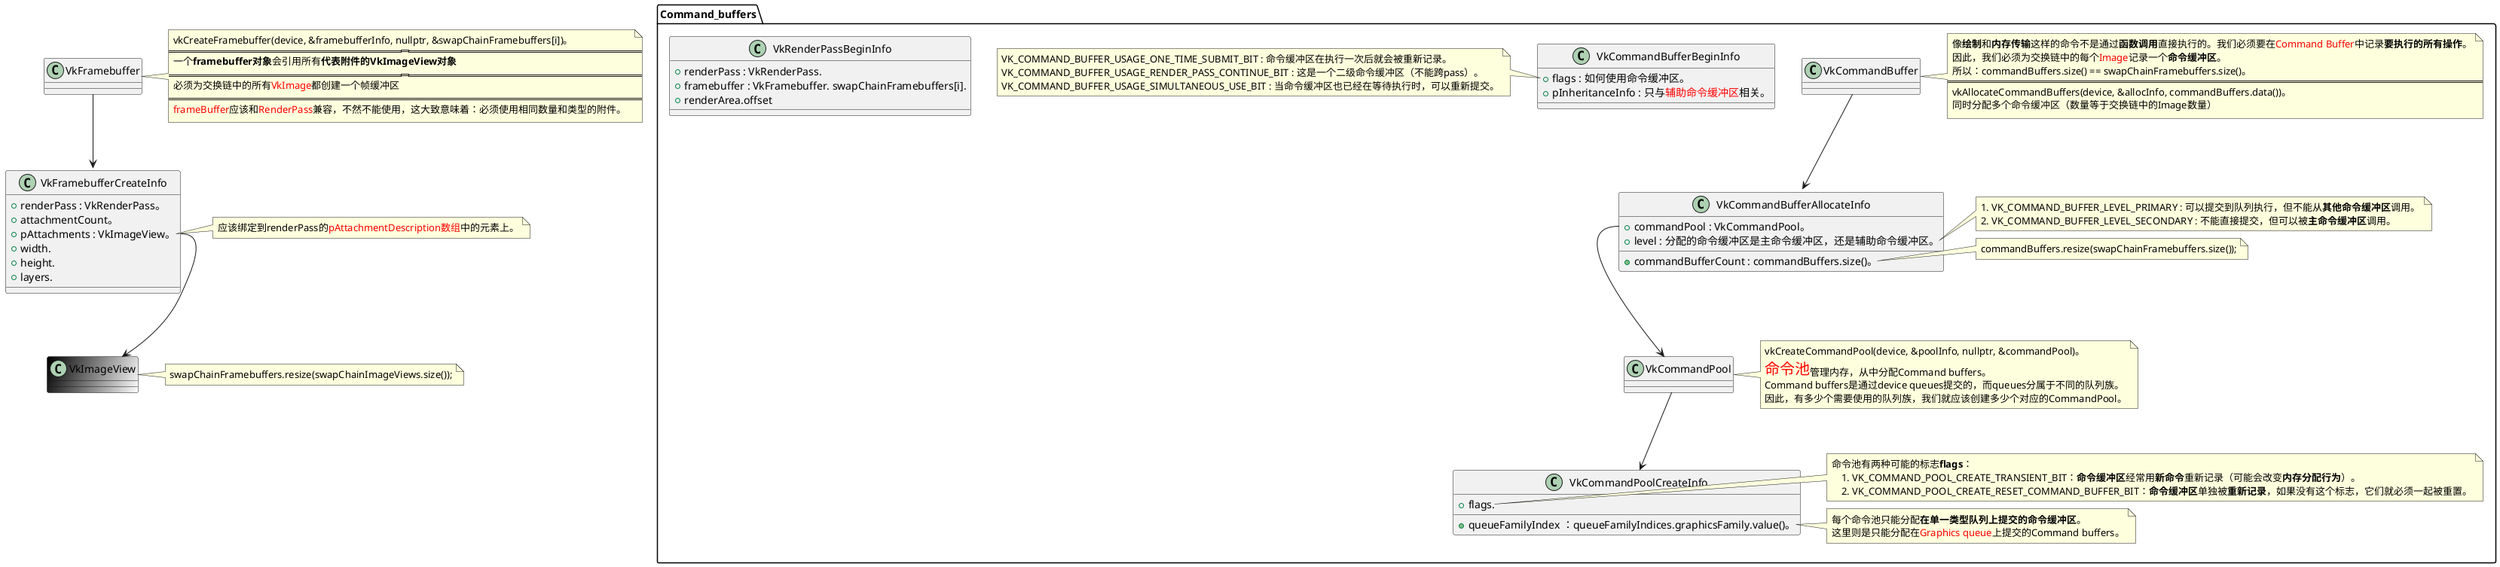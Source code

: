 @startuml

class VkImageView #Black/White{

}
note right of VkImageView
    swapChainFramebuffers.resize(swapChainImageViews.size());
end note

class VkFramebufferCreateInfo{
    +renderPass : VkRenderPass。
    +attachmentCount。
    +pAttachments : VkImageView。
    +width.
    +height.
    +layers.
}
note right of VkFramebufferCreateInfo::pAttachments
    应该绑定到renderPass的<color:#Red>pAttachmentDescription数组</color>中的元素上。
end note

class VkFramebuffer{

}
note right of VkFramebuffer
    vkCreateFramebuffer(device, &framebufferInfo, nullptr, &swapChainFramebuffers[i])。
    ==================
    一个**framebuffer对象**会引用所有**代表附件的VkImageView对象**
    ==================
    必须为交换链中的所有<color:#Red>VkImage</color>都创建一个帧缓冲区
    ==================
    <color:#Red>frameBuffer</color>应该和<color:#Red>RenderPass</color>兼容，不然不能使用，这大致意味着：必须使用相同数量和类型的附件。
end note

VkFramebuffer --> VkFramebufferCreateInfo
VkFramebufferCreateInfo::pAttachments --> VkImageView

package Command_buffers {
    class VkCommandPool{
    }
    note right of VkCommandPool
        vkCreateCommandPool(device, &poolInfo, nullptr, &commandPool)。
        <size:20><color:#Red>命令池</color></size>管理内存，从中分配Command buffers。
        Command buffers是通过device queues提交的，而queues分属于不同的队列族。
        因此，有多少个需要使用的队列族，我们就应该创建多少个对应的CommandPool。
    end note    

    class VkCommandPoolCreateInfo{
        +queueFamilyIndex ：queueFamilyIndices.graphicsFamily.value()。
        +flags.
    }
    note right of VkCommandPoolCreateInfo::flags
        命令池有两种可能的标志**flags**：
            1. VK_COMMAND_POOL_CREATE_TRANSIENT_BIT：**命令缓冲区**经常用**新命令**重新记录（可能会改变**内存分配行为**）。
            2. VK_COMMAND_POOL_CREATE_RESET_COMMAND_BUFFER_BIT：**命令缓冲区**单独被**重新记录**，如果没有这个标志，它们就必须一起被重置。
    end note
    note right of VkCommandPoolCreateInfo::queueFamilyIndex
        每个命令池只能分配**在单一类型队列上提交的命令缓冲区**。
        这里则是只能分配在<color:#Red>Graphics queue</color>上提交的Command buffers。
    end note

    VkCommandPool --> VkCommandPoolCreateInfo

    class VkCommandBuffer{

    }
    note right of VkCommandBuffer
        像**绘制**和**内存传输**这样的命令不是通过**函数调用**直接执行的。我们必须要在<color:#Red>Command Buffer</color>中记录**要执行的所有操作**。
        因此，我们必须为交换链中的每个<color:#Red>Image</color>记录一个**命令缓冲区**。
        所以：commandBuffers.size() == swapChainFramebuffers.size()。
        ==============
        vkAllocateCommandBuffers(device, &allocInfo, commandBuffers.data())。
        同时分配多个命令缓冲区（数量等于交换链中的Image数量）
    end note

    class VkCommandBufferAllocateInfo{
        +commandPool : VkCommandPool。
        +level : 分配的命令缓冲区是主命令缓冲区，还是辅助命令缓冲区。
        +commandBufferCount : commandBuffers.size()。
    }
    note right of VkCommandBufferAllocateInfo::level
        1. VK_COMMAND_BUFFER_LEVEL_PRIMARY : 可以提交到队列执行，但不能从**其他命令缓冲区**调用。
        2. VK_COMMAND_BUFFER_LEVEL_SECONDARY : 不能直接提交，但可以被**主命令缓冲区**调用。
    end note
    note right of VkCommandBufferAllocateInfo::commandBufferCount
        commandBuffers.resize(swapChainFramebuffers.size());
    end note

    VkCommandBuffer --> VkCommandBufferAllocateInfo
    VkCommandBufferAllocateInfo::commandPool --> VkCommandPool

    class VkCommandBufferBeginInfo{
        +flags : 如何使用命令缓冲区。
        +pInheritanceInfo : 只与<color:#Red>辅助命令缓冲区</color>相关。
    }
    note left of VkCommandBufferBeginInfo::flags
        VK_COMMAND_BUFFER_USAGE_ONE_TIME_SUBMIT_BIT : 命令缓冲区在执行一次后就会被重新记录。
        VK_COMMAND_BUFFER_USAGE_RENDER_PASS_CONTINUE_BIT : 这是一个二级命令缓冲区（不能跨pass）。
        VK_COMMAND_BUFFER_USAGE_SIMULTANEOUS_USE_BIT : 当命令缓冲区也已经在等待执行时，可以重新提交。
    end note

    class VkRenderPassBeginInfo{
        +renderPass : VkRenderPass.
        +framebuffer : VkFramebuffer. swapChainFramebuffers[i].
        +renderArea.offset
    }
}

@enduml